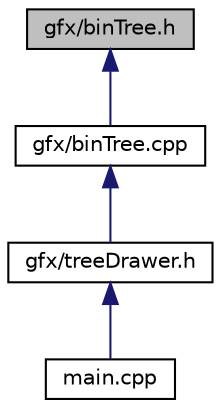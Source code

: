 digraph "gfx/binTree.h"
{
  edge [fontname="Helvetica",fontsize="10",labelfontname="Helvetica",labelfontsize="10"];
  node [fontname="Helvetica",fontsize="10",shape=record];
  Node2 [label="gfx/binTree.h",height=0.2,width=0.4,color="black", fillcolor="grey75", style="filled", fontcolor="black"];
  Node2 -> Node3 [dir="back",color="midnightblue",fontsize="10",style="solid",fontname="Helvetica"];
  Node3 [label="gfx/binTree.cpp",height=0.2,width=0.4,color="black", fillcolor="white", style="filled",URL="$binTree_8cpp.html"];
  Node3 -> Node4 [dir="back",color="midnightblue",fontsize="10",style="solid",fontname="Helvetica"];
  Node4 [label="gfx/treeDrawer.h",height=0.2,width=0.4,color="black", fillcolor="white", style="filled",URL="$treeDrawer_8h.html"];
  Node4 -> Node5 [dir="back",color="midnightblue",fontsize="10",style="solid",fontname="Helvetica"];
  Node5 [label="main.cpp",height=0.2,width=0.4,color="black", fillcolor="white", style="filled",URL="$main_8cpp.html",tooltip="The entry point of the entire assignment. Choose exercises from here.  g++ gfx/*.cpp pch..."];
}

